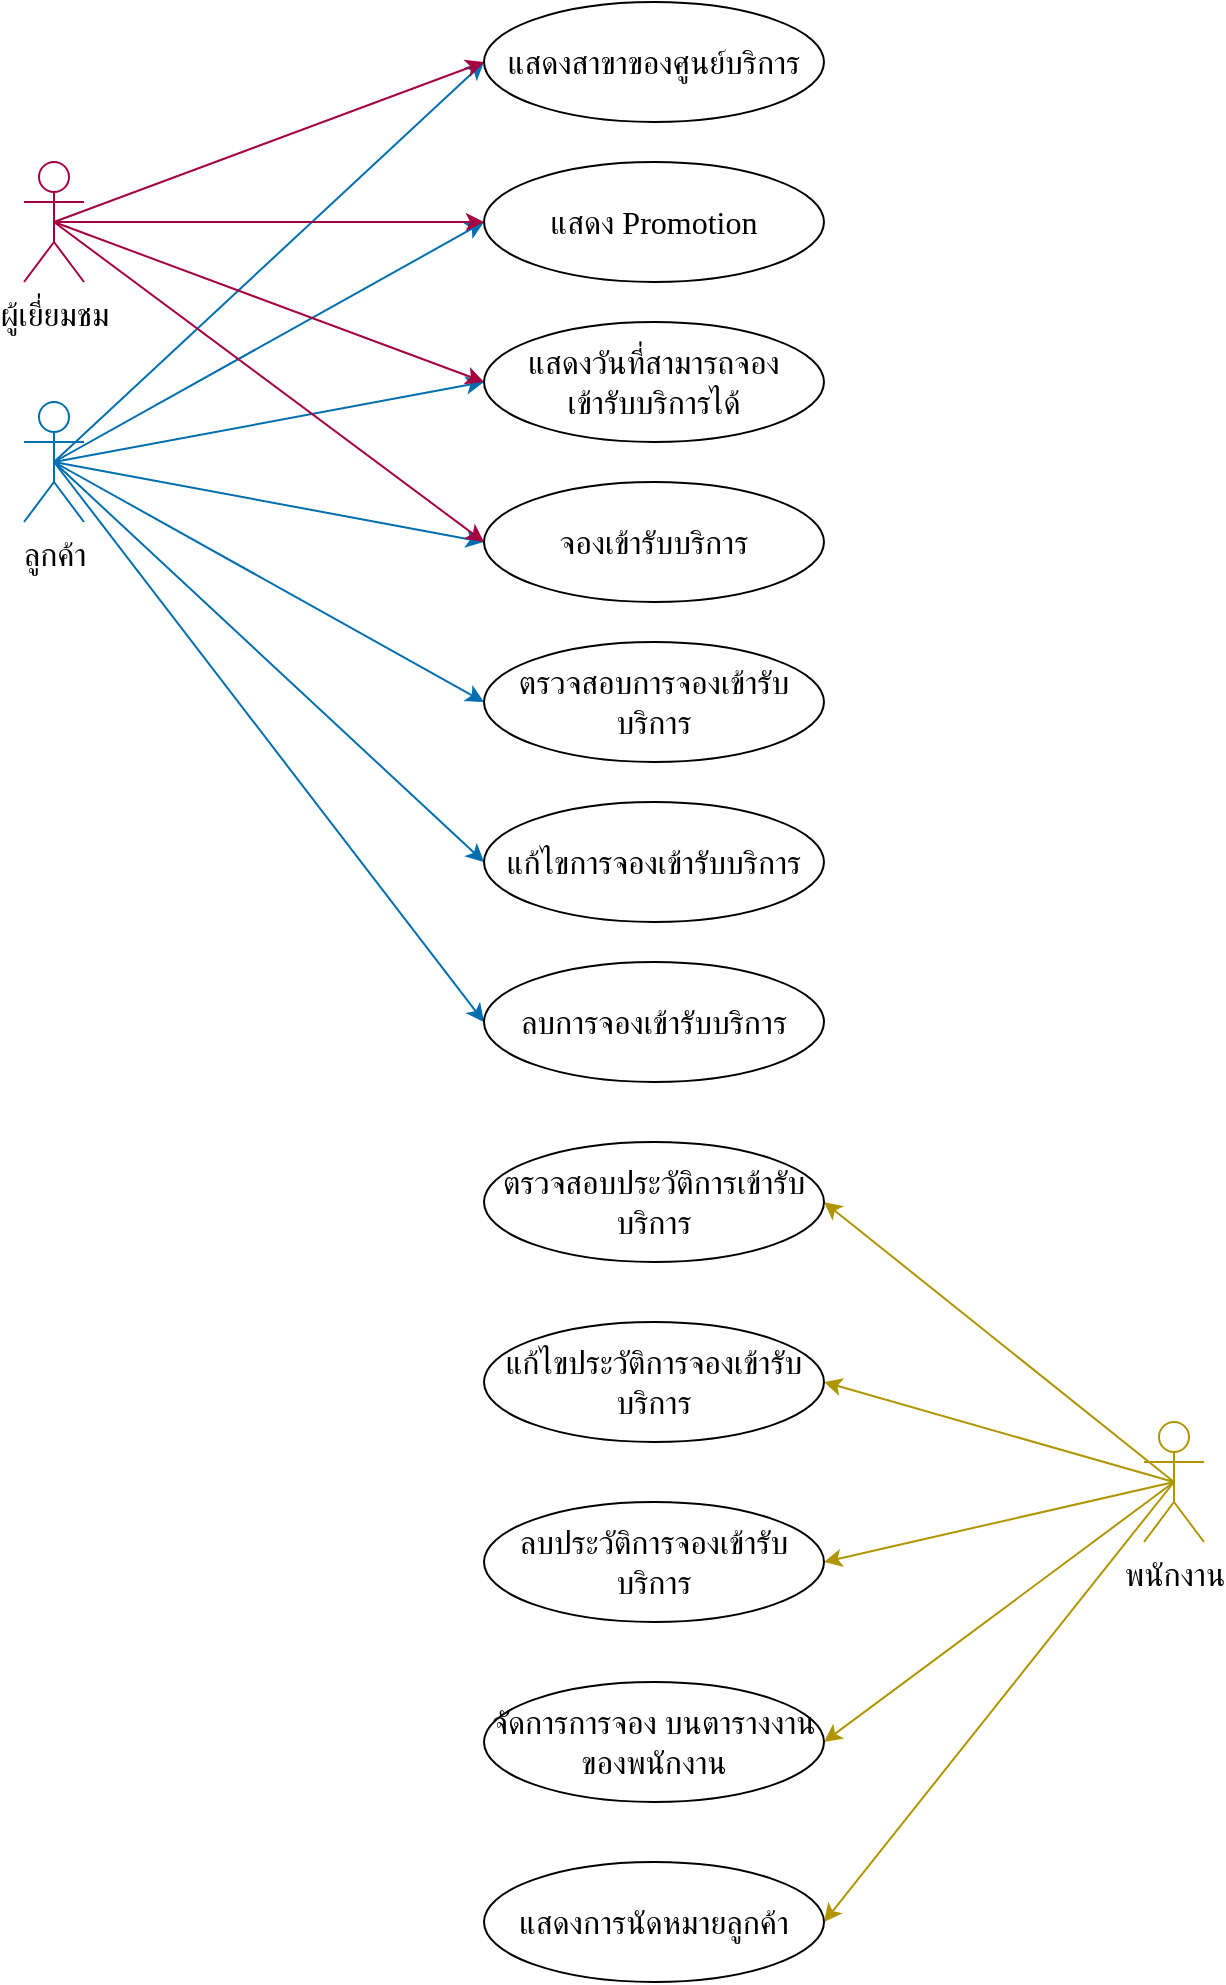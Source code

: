 <mxfile scale="10" border="0">
    <diagram id="RrSnb8na4pvMSzzhe3lu" name="use case diagram">
        <mxGraphModel dx="823" dy="599" grid="1" gridSize="10" guides="1" tooltips="1" connect="1" arrows="1" fold="1" page="1" pageScale="1" pageWidth="827" pageHeight="1169" math="0" shadow="0">
            <root>
                <mxCell id="0"/>
                <mxCell id="1" parent="0"/>
                <mxCell id="23" style="edgeStyle=none;html=1;entryX=0;entryY=0.5;entryDx=0;entryDy=0;exitX=0.5;exitY=0.5;exitDx=0;exitDy=0;exitPerimeter=0;fillColor=#1ba1e2;strokeColor=#006EAF;fontFamily=th sarabunPSK;fontSize=16;rounded=1;" parent="1" source="4" target="7" edge="1">
                    <mxGeometry relative="1" as="geometry"/>
                </mxCell>
                <mxCell id="24" style="edgeStyle=none;html=1;entryX=0;entryY=0.5;entryDx=0;entryDy=0;exitX=0.5;exitY=0.5;exitDx=0;exitDy=0;exitPerimeter=0;fillColor=#1ba1e2;strokeColor=#006EAF;fontFamily=th sarabunPSK;fontSize=16;rounded=1;" parent="1" source="4" target="8" edge="1">
                    <mxGeometry relative="1" as="geometry"/>
                </mxCell>
                <mxCell id="25" style="edgeStyle=none;html=1;entryX=0;entryY=0.5;entryDx=0;entryDy=0;exitX=0.5;exitY=0.5;exitDx=0;exitDy=0;exitPerimeter=0;fillColor=#1ba1e2;strokeColor=#006EAF;fontFamily=th sarabunPSK;fontSize=16;rounded=1;" parent="1" source="4" target="9" edge="1">
                    <mxGeometry relative="1" as="geometry"/>
                </mxCell>
                <mxCell id="26" style="edgeStyle=none;html=1;entryX=0;entryY=0.5;entryDx=0;entryDy=0;exitX=0.5;exitY=0.5;exitDx=0;exitDy=0;exitPerimeter=0;fillColor=#1ba1e2;strokeColor=#006EAF;fontFamily=th sarabunPSK;fontSize=16;rounded=1;" parent="1" source="4" target="10" edge="1">
                    <mxGeometry relative="1" as="geometry"/>
                </mxCell>
                <mxCell id="34" style="edgeStyle=none;html=1;exitX=0.5;exitY=0.5;exitDx=0;exitDy=0;exitPerimeter=0;entryX=0;entryY=0.5;entryDx=0;entryDy=0;fillColor=#1ba1e2;strokeColor=#006EAF;fontFamily=th sarabunPSK;fontSize=16;rounded=1;" parent="1" source="4" target="32" edge="1">
                    <mxGeometry relative="1" as="geometry"/>
                </mxCell>
                <mxCell id="36" style="edgeStyle=none;html=1;exitX=0.5;exitY=0.5;exitDx=0;exitDy=0;exitPerimeter=0;entryX=0;entryY=0.5;entryDx=0;entryDy=0;fillColor=#1ba1e2;strokeColor=#006EAF;fontFamily=th sarabunPSK;fontSize=16;rounded=1;" parent="1" source="4" target="35" edge="1">
                    <mxGeometry relative="1" as="geometry"/>
                </mxCell>
                <mxCell id="43" style="edgeStyle=none;html=1;exitX=0.5;exitY=0.5;exitDx=0;exitDy=0;exitPerimeter=0;entryX=0;entryY=0.5;entryDx=0;entryDy=0;fillColor=#1ba1e2;strokeColor=#006EAF;" edge="1" parent="1" source="4" target="41">
                    <mxGeometry relative="1" as="geometry"/>
                </mxCell>
                <mxCell id="4" value="ลูกค้า" style="shape=umlActor;verticalLabelPosition=bottom;verticalAlign=top;html=1;outlineConnect=0;fillColor=none;fontColor=#000000;strokeColor=#006EAF;fontFamily=th sarabunPSK;fontSize=16;rounded=1;" parent="1" vertex="1">
                    <mxGeometry x="110" y="300" width="30" height="60" as="geometry"/>
                </mxCell>
                <mxCell id="22" style="edgeStyle=none;html=1;entryX=0;entryY=0.5;entryDx=0;entryDy=0;exitX=0.5;exitY=0.5;exitDx=0;exitDy=0;exitPerimeter=0;fillColor=#d80073;strokeColor=#A50040;fontFamily=th sarabunPSK;fontSize=16;rounded=1;" parent="1" source="5" target="7" edge="1">
                    <mxGeometry relative="1" as="geometry"/>
                </mxCell>
                <mxCell id="33" style="edgeStyle=none;html=1;exitX=0.5;exitY=0.5;exitDx=0;exitDy=0;exitPerimeter=0;fillColor=#d80073;strokeColor=#A50040;fontFamily=th sarabunPSK;fontSize=16;rounded=1;entryX=0;entryY=0.5;entryDx=0;entryDy=0;" parent="1" source="5" target="32" edge="1">
                    <mxGeometry relative="1" as="geometry"/>
                </mxCell>
                <mxCell id="40" style="edgeStyle=none;html=1;exitX=0.5;exitY=0.5;exitDx=0;exitDy=0;exitPerimeter=0;entryX=0;entryY=0.5;entryDx=0;entryDy=0;fillColor=#d80073;strokeColor=#A50040;fontFamily=th sarabunPSK;fontSize=16;rounded=1;" parent="1" source="5" target="35" edge="1">
                    <mxGeometry relative="1" as="geometry"/>
                </mxCell>
                <mxCell id="42" style="edgeStyle=none;html=1;exitX=0.5;exitY=0.5;exitDx=0;exitDy=0;exitPerimeter=0;entryX=0;entryY=0.5;entryDx=0;entryDy=0;fillColor=#d80073;strokeColor=#A50040;" parent="1" source="5" target="41" edge="1">
                    <mxGeometry relative="1" as="geometry"/>
                </mxCell>
                <mxCell id="5" value="ผู้เยี่ยมชม" style="shape=umlActor;verticalLabelPosition=bottom;verticalAlign=top;html=1;outlineConnect=0;fillColor=none;fontColor=#000000;strokeColor=#A50040;fontFamily=th sarabunPSK;fontSize=16;rounded=1;" parent="1" vertex="1">
                    <mxGeometry x="110" y="180" width="30" height="60" as="geometry"/>
                </mxCell>
                <mxCell id="13" style="edgeStyle=none;html=1;exitX=0.5;exitY=0.5;exitDx=0;exitDy=0;exitPerimeter=0;entryX=1;entryY=0.5;entryDx=0;entryDy=0;fillColor=#e3c800;strokeColor=#B09500;fontFamily=th sarabunPSK;fontSize=16;rounded=1;" parent="1" source="6" target="11" edge="1">
                    <mxGeometry relative="1" as="geometry"/>
                </mxCell>
                <mxCell id="15" style="edgeStyle=none;html=1;exitX=0.5;exitY=0.5;exitDx=0;exitDy=0;exitPerimeter=0;entryX=1;entryY=0.5;entryDx=0;entryDy=0;fillColor=#e3c800;strokeColor=#B09500;fontFamily=th sarabunPSK;fontSize=16;rounded=1;" parent="1" source="6" target="12" edge="1">
                    <mxGeometry relative="1" as="geometry"/>
                </mxCell>
                <mxCell id="16" style="edgeStyle=none;html=1;exitX=0.5;exitY=0.5;exitDx=0;exitDy=0;exitPerimeter=0;entryX=1;entryY=0.5;entryDx=0;entryDy=0;fillColor=#e3c800;strokeColor=#B09500;fontFamily=th sarabunPSK;fontSize=16;rounded=1;" parent="1" source="6" target="14" edge="1">
                    <mxGeometry relative="1" as="geometry"/>
                </mxCell>
                <mxCell id="27" style="edgeStyle=none;html=1;entryX=1;entryY=0.5;entryDx=0;entryDy=0;exitX=0.5;exitY=0.5;exitDx=0;exitDy=0;exitPerimeter=0;fillColor=#e3c800;strokeColor=#B09500;fontFamily=th sarabunPSK;fontSize=16;rounded=1;" parent="1" source="6" target="19" edge="1">
                    <mxGeometry relative="1" as="geometry"/>
                </mxCell>
                <mxCell id="31" style="edgeStyle=none;html=1;exitX=0.5;exitY=0.5;exitDx=0;exitDy=0;exitPerimeter=0;entryX=1;entryY=0.5;entryDx=0;entryDy=0;fillColor=#e3c800;strokeColor=#B09500;fontFamily=th sarabunPSK;fontSize=16;rounded=1;" parent="1" source="6" target="30" edge="1">
                    <mxGeometry relative="1" as="geometry"/>
                </mxCell>
                <mxCell id="6" value="พนักงาน" style="shape=umlActor;verticalLabelPosition=bottom;verticalAlign=top;html=1;outlineConnect=0;fillColor=none;fontColor=#000000;strokeColor=#B09500;fontFamily=th sarabunPSK;fontSize=16;rounded=1;" parent="1" vertex="1">
                    <mxGeometry x="670" y="810" width="30" height="60" as="geometry"/>
                </mxCell>
                <mxCell id="7" value="จองเข้ารับบริการ" style="ellipse;whiteSpace=wrap;html=1;fontFamily=th sarabunPSK;fontSize=16;rounded=1;" parent="1" vertex="1">
                    <mxGeometry x="340" y="340" width="170" height="60" as="geometry"/>
                </mxCell>
                <mxCell id="8" value="ตรวจสอบการจองเข้ารับบริการ" style="ellipse;whiteSpace=wrap;html=1;fontFamily=th sarabunPSK;fontSize=16;rounded=1;" parent="1" vertex="1">
                    <mxGeometry x="340" y="420" width="170" height="60" as="geometry"/>
                </mxCell>
                <mxCell id="9" value="แก้ไขการจองเข้ารับบริการ" style="ellipse;whiteSpace=wrap;html=1;fontFamily=th sarabunPSK;fontSize=16;rounded=1;" parent="1" vertex="1">
                    <mxGeometry x="340" y="500" width="170" height="60" as="geometry"/>
                </mxCell>
                <mxCell id="10" value="ลบการจองเข้ารับบริการ" style="ellipse;whiteSpace=wrap;html=1;fontFamily=th sarabunPSK;fontSize=16;rounded=1;" parent="1" vertex="1">
                    <mxGeometry x="340" y="580" width="170" height="60" as="geometry"/>
                </mxCell>
                <mxCell id="11" value="ตรวจสอบประวัติการเข้ารับบริการ" style="ellipse;whiteSpace=wrap;html=1;fontFamily=th sarabunPSK;fontSize=16;rounded=1;" parent="1" vertex="1">
                    <mxGeometry x="340" y="670" width="170" height="60" as="geometry"/>
                </mxCell>
                <mxCell id="12" value="แก้ไขประวัติการจองเข้ารับบริการ" style="ellipse;whiteSpace=wrap;html=1;fontFamily=th sarabunPSK;fontSize=16;rounded=1;" parent="1" vertex="1">
                    <mxGeometry x="340" y="760" width="170" height="60" as="geometry"/>
                </mxCell>
                <mxCell id="14" value="ลบประวัติการจองเข้ารับบริการ" style="ellipse;whiteSpace=wrap;html=1;fontFamily=th sarabunPSK;fontSize=16;rounded=1;" parent="1" vertex="1">
                    <mxGeometry x="340" y="850" width="170" height="60" as="geometry"/>
                </mxCell>
                <mxCell id="19" value="จัดการการจอง บนตารางงาน&lt;br style=&quot;font-size: 16px;&quot;&gt;ของพนักงาน" style="ellipse;whiteSpace=wrap;html=1;fontFamily=th sarabunPSK;fontSize=16;rounded=1;" parent="1" vertex="1">
                    <mxGeometry x="340" y="940" width="170" height="60" as="geometry"/>
                </mxCell>
                <mxCell id="30" value="แสดงการนัดหมายลูกค้า" style="ellipse;whiteSpace=wrap;html=1;fontFamily=th sarabunPSK;fontSize=16;rounded=1;" parent="1" vertex="1">
                    <mxGeometry x="340" y="1030" width="170" height="60" as="geometry"/>
                </mxCell>
                <mxCell id="32" value="แสดงสาขาของศูนย์บริการ" style="ellipse;whiteSpace=wrap;html=1;fontFamily=th sarabunPSK;fontSize=16;rounded=1;" parent="1" vertex="1">
                    <mxGeometry x="340" y="100" width="170" height="60" as="geometry"/>
                </mxCell>
                <mxCell id="35" value="แสดง Promotion" style="ellipse;whiteSpace=wrap;html=1;fontFamily=th sarabunPSK;fontSize=16;rounded=1;" parent="1" vertex="1">
                    <mxGeometry x="340" y="180" width="170" height="60" as="geometry"/>
                </mxCell>
                <mxCell id="41" value="แสดงวันที่สามารถจอง&lt;br&gt;เข้ารับบริการได้" style="ellipse;whiteSpace=wrap;html=1;fontFamily=th sarabunPSK;fontSize=16;rounded=1;" parent="1" vertex="1">
                    <mxGeometry x="340" y="260" width="170" height="60" as="geometry"/>
                </mxCell>
            </root>
        </mxGraphModel>
    </diagram>
</mxfile>